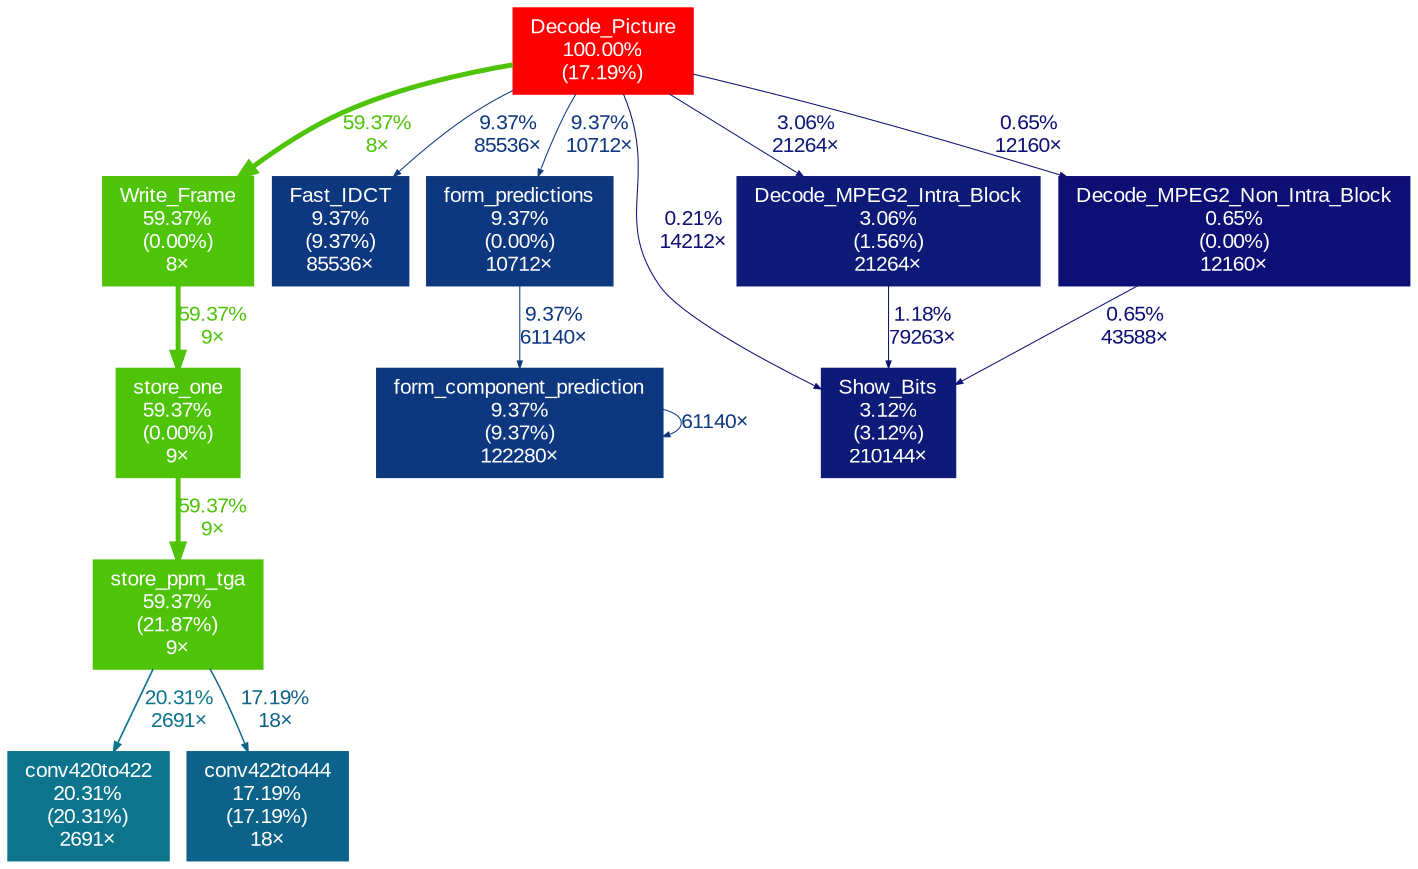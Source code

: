 digraph {
	graph [fontname=Arial, nodesep=0.125, ranksep=0.25];
	node [fontcolor=white, fontname=Arial, height=0, shape=box, style=filled, width=0];
	edge [fontname=Arial];
	1 [color="#ff0000", fontcolor="#ffffff", fontsize="10.00", label="Decode_Picture\n100.00%\n(17.19%)"];
	1 -> 4 [arrowsize="0.77", color="#4ec308", fontcolor="#4ec308", fontsize="10.00", label="59.37%\n8×", labeldistance="2.37", penwidth="2.37"];
	1 -> 7 [arrowsize="0.35", color="#0d377f", fontcolor="#0d377f", fontsize="10.00", label="9.37%\n85536×", labeldistance="0.50", penwidth="0.50"];
	1 -> 9 [arrowsize="0.35", color="#0d377f", fontcolor="#0d377f", fontsize="10.00", label="9.37%\n10712×", labeldistance="0.50", penwidth="0.50"];
	1 -> 10 [arrowsize="0.35", color="#0d0e73", fontcolor="#0d0e73", fontsize="10.00", label="0.21%\n14212×", labeldistance="0.50", penwidth="0.50"];
	1 -> 11 [arrowsize="0.35", color="#0d1a77", fontcolor="#0d1a77", fontsize="10.00", label="3.06%\n21264×", labeldistance="0.50", penwidth="0.50"];
	1 -> 12 [arrowsize="0.35", color="#0d0f74", fontcolor="#0d0f74", fontsize="10.00", label="0.65%\n12160×", labeldistance="0.50", penwidth="0.50"];
	2 [color="#4ec308", fontcolor="#ffffff", fontsize="10.00", label="store_one\n59.37%\n(0.00%)\n9×"];
	2 -> 3 [arrowsize="0.77", color="#4ec308", fontcolor="#4ec308", fontsize="10.00", label="59.37%\n9×", labeldistance="2.37", penwidth="2.37"];
	3 [color="#4ec308", fontcolor="#ffffff", fontsize="10.00", label="store_ppm_tga\n59.37%\n(21.87%)\n9×"];
	3 -> 5 [arrowsize="0.45", color="#0c758d", fontcolor="#0c758d", fontsize="10.00", label="20.31%\n2691×", labeldistance="0.81", penwidth="0.81"];
	3 -> 6 [arrowsize="0.41", color="#0c6289", fontcolor="#0c6289", fontsize="10.00", label="17.19%\n18×", labeldistance="0.69", penwidth="0.69"];
	4 [color="#4ec308", fontcolor="#ffffff", fontsize="10.00", label="Write_Frame\n59.37%\n(0.00%)\n8×"];
	4 -> 2 [arrowsize="0.77", color="#4ec308", fontcolor="#4ec308", fontsize="10.00", label="59.37%\n9×", labeldistance="2.37", penwidth="2.37"];
	5 [color="#0c758d", fontcolor="#ffffff", fontsize="10.00", label="conv420to422\n20.31%\n(20.31%)\n2691×"];
	6 [color="#0c6289", fontcolor="#ffffff", fontsize="10.00", label="conv422to444\n17.19%\n(17.19%)\n18×"];
	7 [color="#0d377f", fontcolor="#ffffff", fontsize="10.00", label="Fast_IDCT\n9.37%\n(9.37%)\n85536×"];
	8 [color="#0d377f", fontcolor="#ffffff", fontsize="10.00", label="form_component_prediction\n9.37%\n(9.37%)\n122280×"];
	8 -> 8 [arrowsize="0.35", color="#0d377f", fontcolor="#0d377f", fontsize="10.00", label="61140×", labeldistance="0.50", penwidth="0.50"];
	9 [color="#0d377f", fontcolor="#ffffff", fontsize="10.00", label="form_predictions\n9.37%\n(0.00%)\n10712×"];
	9 -> 8 [arrowsize="0.35", color="#0d377f", fontcolor="#0d377f", fontsize="10.00", label="9.37%\n61140×", labeldistance="0.50", penwidth="0.50"];
	10 [color="#0d1a77", fontcolor="#ffffff", fontsize="10.00", label="Show_Bits\n3.12%\n(3.12%)\n210144×"];
	11 [color="#0d1a77", fontcolor="#ffffff", fontsize="10.00", label="Decode_MPEG2_Intra_Block\n3.06%\n(1.56%)\n21264×"];
	11 -> 10 [arrowsize="0.35", color="#0d1274", fontcolor="#0d1274", fontsize="10.00", label="1.18%\n79263×", labeldistance="0.50", penwidth="0.50"];
	12 [color="#0d0f74", fontcolor="#ffffff", fontsize="10.00", label="Decode_MPEG2_Non_Intra_Block\n0.65%\n(0.00%)\n12160×"];
	12 -> 10 [arrowsize="0.35", color="#0d0f74", fontcolor="#0d0f74", fontsize="10.00", label="0.65%\n43588×", labeldistance="0.50", penwidth="0.50"];
}

